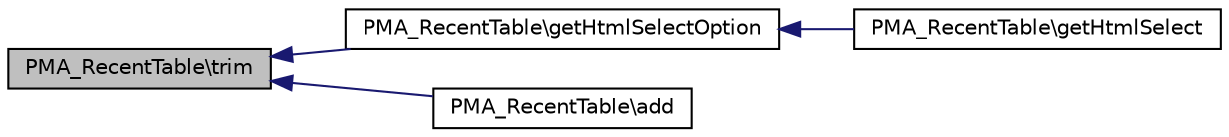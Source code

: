 digraph G
{
  edge [fontname="Helvetica",fontsize="10",labelfontname="Helvetica",labelfontsize="10"];
  node [fontname="Helvetica",fontsize="10",shape=record];
  rankdir="LR";
  Node1 [label="PMA_RecentTable\\trim",height=0.2,width=0.4,color="black", fillcolor="grey75", style="filled" fontcolor="black"];
  Node1 -> Node2 [dir="back",color="midnightblue",fontsize="10",style="solid",fontname="Helvetica"];
  Node2 [label="PMA_RecentTable\\getHtmlSelectOption",height=0.2,width=0.4,color="black", fillcolor="white", style="filled",URL="$classPMA__RecentTable.html#ad58a450cf7adc6f80c6f2282aecc3587",tooltip="Return options for HTML select."];
  Node2 -> Node3 [dir="back",color="midnightblue",fontsize="10",style="solid",fontname="Helvetica"];
  Node3 [label="PMA_RecentTable\\getHtmlSelect",height=0.2,width=0.4,color="black", fillcolor="white", style="filled",URL="$classPMA__RecentTable.html#a7ac335faf8ae960f2a65336574082f80",tooltip="Return HTML select."];
  Node1 -> Node4 [dir="back",color="midnightblue",fontsize="10",style="solid",fontname="Helvetica"];
  Node4 [label="PMA_RecentTable\\add",height=0.2,width=0.4,color="black", fillcolor="white", style="filled",URL="$classPMA__RecentTable.html#ad6b9e8a4b1f65b3978b34cada8e160e5",tooltip="Add recently used tables."];
}
